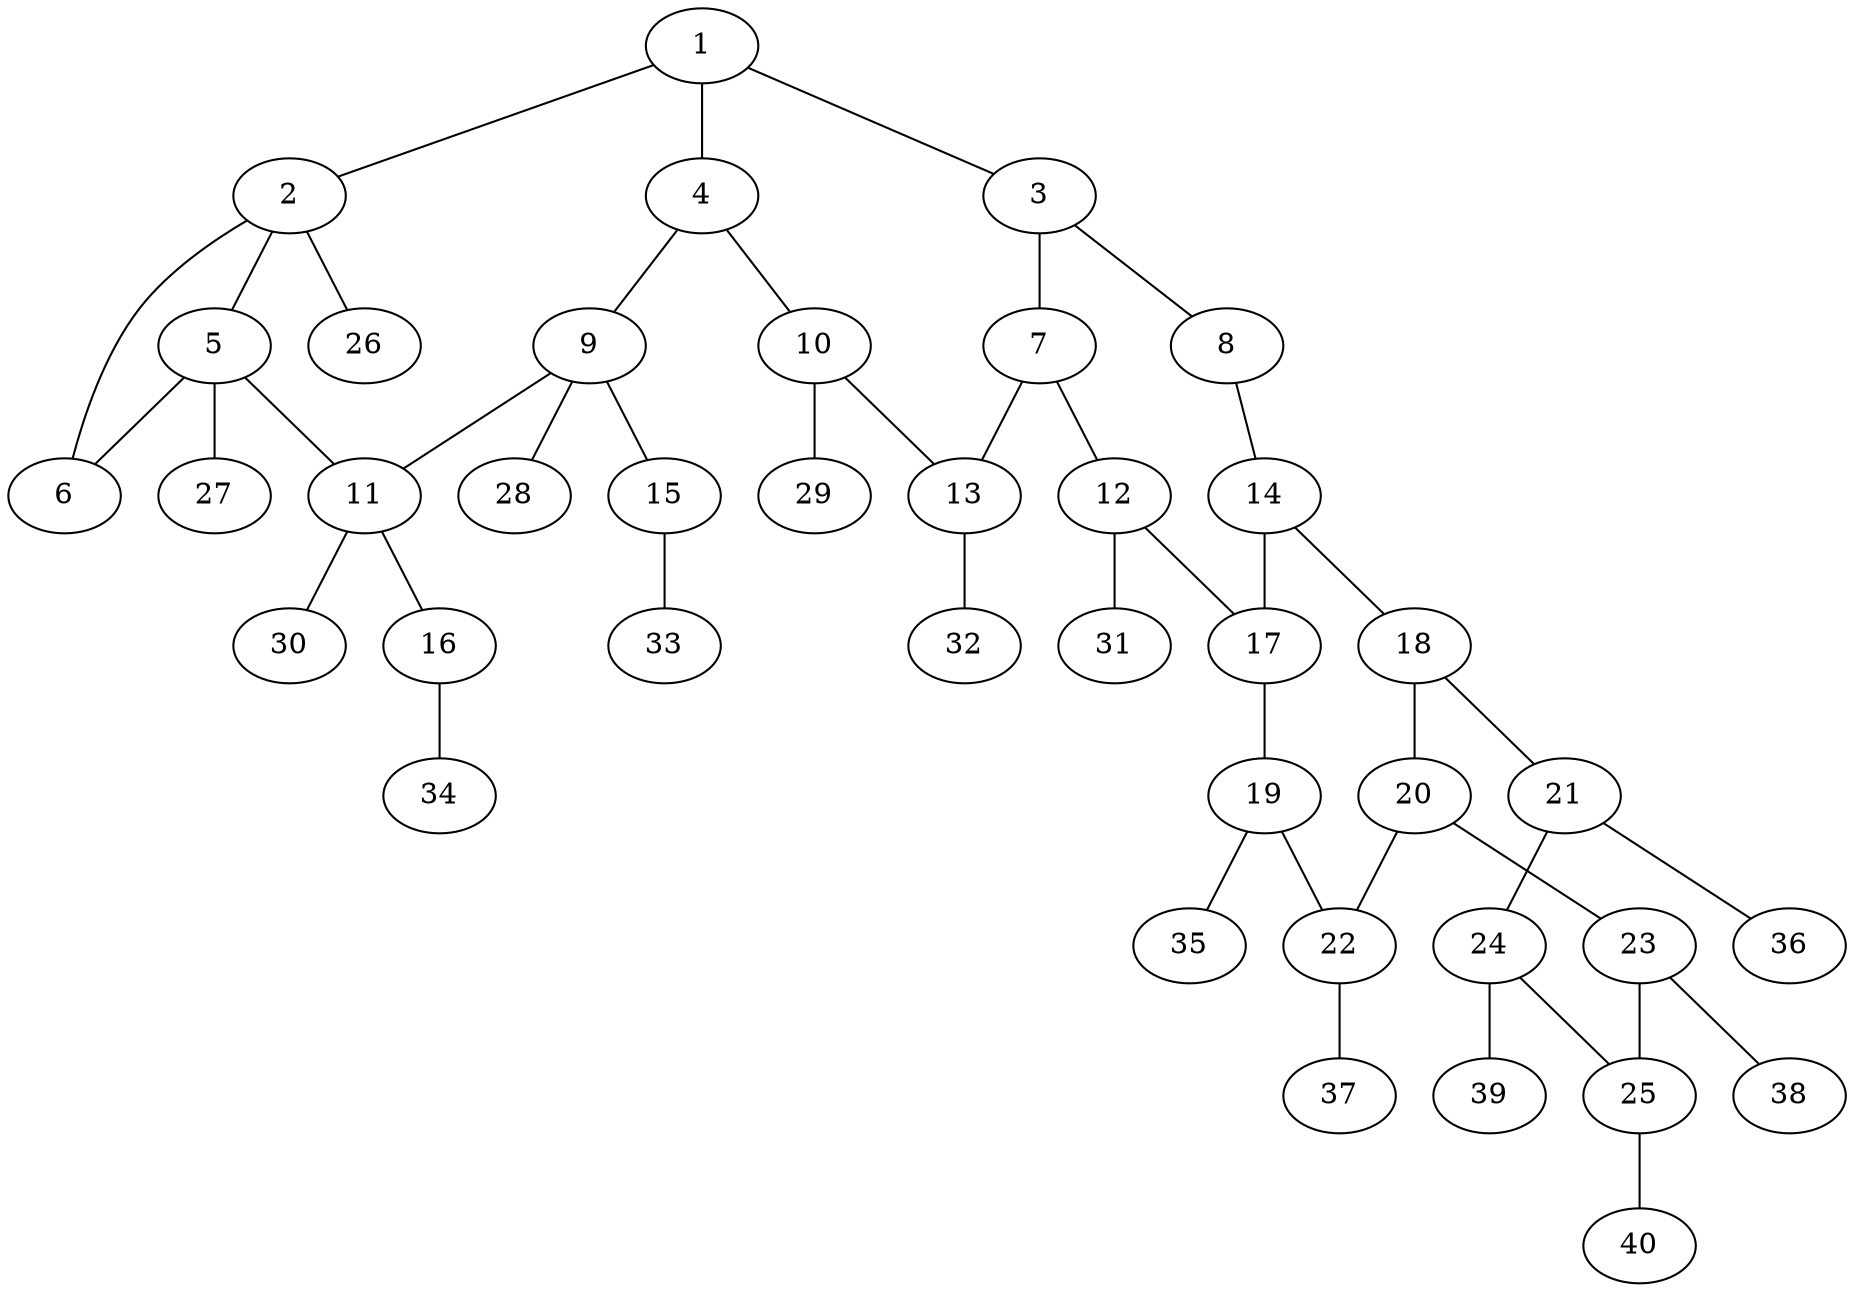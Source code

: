 graph molecule_129 {
	1	 [chem=C];
	2	 [chem=C];
	1 -- 2	 [valence=1];
	3	 [chem=C];
	1 -- 3	 [valence=1];
	4	 [chem=C];
	1 -- 4	 [valence=2];
	5	 [chem=C];
	2 -- 5	 [valence=1];
	6	 [chem=O];
	2 -- 6	 [valence=1];
	26	 [chem=H];
	2 -- 26	 [valence=1];
	7	 [chem=C];
	3 -- 7	 [valence=1];
	8	 [chem=N];
	3 -- 8	 [valence=2];
	9	 [chem=C];
	4 -- 9	 [valence=1];
	10	 [chem=C];
	4 -- 10	 [valence=1];
	5 -- 6	 [valence=1];
	11	 [chem=C];
	5 -- 11	 [valence=1];
	27	 [chem=H];
	5 -- 27	 [valence=1];
	12	 [chem=C];
	7 -- 12	 [valence=2];
	13	 [chem=C];
	7 -- 13	 [valence=1];
	14	 [chem=C];
	8 -- 14	 [valence=1];
	9 -- 11	 [valence=1];
	15	 [chem=O];
	9 -- 15	 [valence=1];
	28	 [chem=H];
	9 -- 28	 [valence=1];
	10 -- 13	 [valence=2];
	29	 [chem=H];
	10 -- 29	 [valence=1];
	16	 [chem=O];
	11 -- 16	 [valence=1];
	30	 [chem=H];
	11 -- 30	 [valence=1];
	17	 [chem=C];
	12 -- 17	 [valence=1];
	31	 [chem=H];
	12 -- 31	 [valence=1];
	32	 [chem=H];
	13 -- 32	 [valence=1];
	14 -- 17	 [valence=2];
	18	 [chem=C];
	14 -- 18	 [valence=1];
	33	 [chem=H];
	15 -- 33	 [valence=1];
	34	 [chem=H];
	16 -- 34	 [valence=1];
	19	 [chem=C];
	17 -- 19	 [valence=1];
	20	 [chem=C];
	18 -- 20	 [valence=2];
	21	 [chem=C];
	18 -- 21	 [valence=1];
	22	 [chem=C];
	19 -- 22	 [valence=2];
	35	 [chem=H];
	19 -- 35	 [valence=1];
	20 -- 22	 [valence=1];
	23	 [chem=C];
	20 -- 23	 [valence=1];
	24	 [chem=C];
	21 -- 24	 [valence=2];
	36	 [chem=H];
	21 -- 36	 [valence=1];
	37	 [chem=H];
	22 -- 37	 [valence=1];
	25	 [chem=C];
	23 -- 25	 [valence=2];
	38	 [chem=H];
	23 -- 38	 [valence=1];
	24 -- 25	 [valence=1];
	39	 [chem=H];
	24 -- 39	 [valence=1];
	40	 [chem=H];
	25 -- 40	 [valence=1];
}
